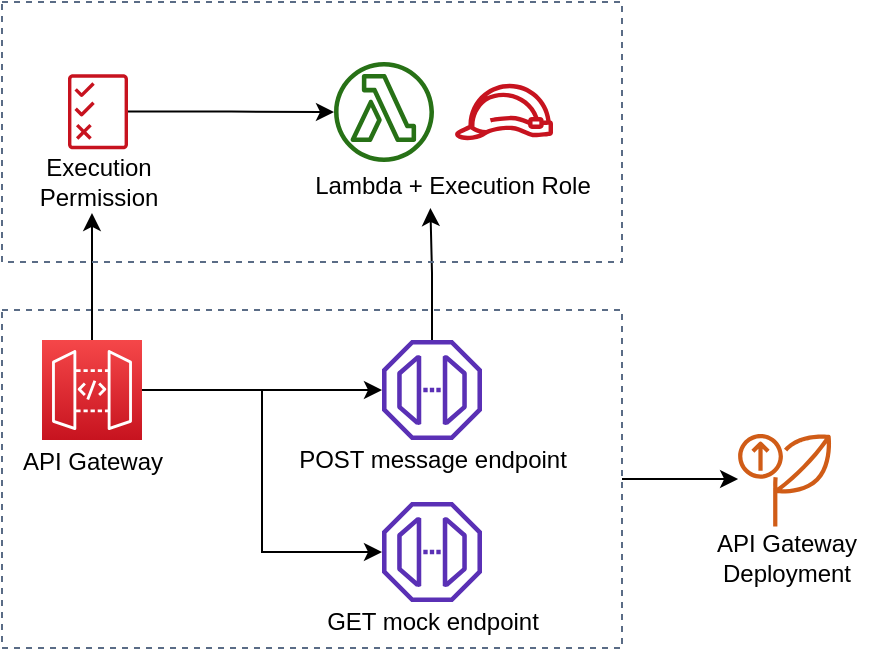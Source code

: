 <mxfile version="14.1.8" type="device"><diagram id="VrJSyCtyyk0UYBWMlAai" name="Page-1"><mxGraphModel dx="1086" dy="806" grid="1" gridSize="10" guides="1" tooltips="1" connect="1" arrows="1" fold="1" page="1" pageScale="1" pageWidth="850" pageHeight="1100" background="none" math="0" shadow="0"><root><mxCell id="0"/><mxCell id="1" parent="0"/><mxCell id="ybQdrT7jCpmoqvzeCFG0-7" value="" style="group" parent="1" vertex="1" connectable="0"><mxGeometry x="517" y="404.78" width="90" height="78.44" as="geometry"/></mxCell><mxCell id="ybQdrT7jCpmoqvzeCFG0-2" value="" style="outlineConnect=0;fontColor=#232F3E;gradientColor=none;fillColor=#D05C17;strokeColor=none;dashed=0;verticalLabelPosition=bottom;verticalAlign=top;align=center;html=1;fontSize=12;fontStyle=0;aspect=fixed;pointerEvents=1;shape=mxgraph.aws4.deployment;" parent="ybQdrT7jCpmoqvzeCFG0-7" vertex="1"><mxGeometry x="20" width="50" height="47.44" as="geometry"/></mxCell><mxCell id="ybQdrT7jCpmoqvzeCFG0-6" value="API Gateway&lt;br&gt;Deployment" style="text;html=1;resizable=0;autosize=1;align=center;verticalAlign=middle;points=[];fillColor=none;strokeColor=none;rounded=0;" parent="ybQdrT7jCpmoqvzeCFG0-7" vertex="1"><mxGeometry y="48.44" width="90" height="30" as="geometry"/></mxCell><mxCell id="ybQdrT7jCpmoqvzeCFG0-9" value="" style="group" parent="1" vertex="1" connectable="0"><mxGeometry x="170" y="359" width="90" height="71" as="geometry"/></mxCell><mxCell id="ybQdrT7jCpmoqvzeCFG0-1" value="" style="outlineConnect=0;fontColor=#232F3E;gradientColor=#F54749;gradientDirection=north;fillColor=#C7131F;strokeColor=#ffffff;dashed=0;verticalLabelPosition=bottom;verticalAlign=top;align=center;html=1;fontSize=12;fontStyle=0;aspect=fixed;shape=mxgraph.aws4.resourceIcon;resIcon=mxgraph.aws4.api_gateway;" parent="ybQdrT7jCpmoqvzeCFG0-9" vertex="1"><mxGeometry x="20" width="50" height="50" as="geometry"/></mxCell><mxCell id="ybQdrT7jCpmoqvzeCFG0-8" value="API Gateway" style="text;html=1;resizable=0;autosize=1;align=center;verticalAlign=middle;points=[];fillColor=none;strokeColor=none;rounded=0;" parent="ybQdrT7jCpmoqvzeCFG0-9" vertex="1"><mxGeometry y="51" width="90" height="20" as="geometry"/></mxCell><mxCell id="ybQdrT7jCpmoqvzeCFG0-13" value="" style="group" parent="1" vertex="1" connectable="0"><mxGeometry x="310" y="359" width="170" height="160" as="geometry"/></mxCell><mxCell id="ybQdrT7jCpmoqvzeCFG0-11" value="POST message endpoint" style="text;html=1;resizable=0;autosize=1;align=center;verticalAlign=middle;points=[];fillColor=none;strokeColor=none;rounded=0;" parent="ybQdrT7jCpmoqvzeCFG0-13" vertex="1"><mxGeometry y="50" width="150" height="20" as="geometry"/></mxCell><mxCell id="ybQdrT7jCpmoqvzeCFG0-12" value="" style="outlineConnect=0;fontColor=#232F3E;gradientColor=none;fillColor=#5A30B5;strokeColor=none;dashed=0;verticalLabelPosition=bottom;verticalAlign=top;align=center;html=1;fontSize=12;fontStyle=0;aspect=fixed;pointerEvents=1;shape=mxgraph.aws4.endpoint;" parent="ybQdrT7jCpmoqvzeCFG0-13" vertex="1"><mxGeometry x="50" width="50" height="50" as="geometry"/></mxCell><mxCell id="ybQdrT7jCpmoqvzeCFG0-41" value="" style="fillColor=none;strokeColor=#5A6C86;dashed=1;verticalAlign=top;fontStyle=0;fontColor=#5A6C86;" parent="ybQdrT7jCpmoqvzeCFG0-13" vertex="1"><mxGeometry x="-140" y="-15" width="310" height="169" as="geometry"/></mxCell><mxCell id="ybQdrT7jCpmoqvzeCFG0-14" value="" style="group" parent="1" vertex="1" connectable="0"><mxGeometry x="325" y="440" width="120" height="70" as="geometry"/></mxCell><mxCell id="ybQdrT7jCpmoqvzeCFG0-5" value="" style="outlineConnect=0;fontColor=#232F3E;gradientColor=none;fillColor=#5A30B5;strokeColor=none;dashed=0;verticalLabelPosition=bottom;verticalAlign=top;align=center;html=1;fontSize=12;fontStyle=0;aspect=fixed;pointerEvents=1;shape=mxgraph.aws4.endpoint;" parent="ybQdrT7jCpmoqvzeCFG0-14" vertex="1"><mxGeometry x="35" width="50" height="50" as="geometry"/></mxCell><mxCell id="ybQdrT7jCpmoqvzeCFG0-10" value="GET mock endpoint" style="text;html=1;resizable=0;autosize=1;align=center;verticalAlign=middle;points=[];fillColor=none;strokeColor=none;rounded=0;" parent="ybQdrT7jCpmoqvzeCFG0-14" vertex="1"><mxGeometry y="50" width="120" height="20" as="geometry"/></mxCell><mxCell id="ybQdrT7jCpmoqvzeCFG0-35" style="edgeStyle=orthogonalEdgeStyle;rounded=0;orthogonalLoop=1;jettySize=auto;html=1;entryX=0.457;entryY=1.025;entryDx=0;entryDy=0;entryPerimeter=0;" parent="1" source="ybQdrT7jCpmoqvzeCFG0-1" target="ybQdrT7jCpmoqvzeCFG0-20" edge="1"><mxGeometry relative="1" as="geometry"/></mxCell><mxCell id="ybQdrT7jCpmoqvzeCFG0-36" style="edgeStyle=orthogonalEdgeStyle;rounded=0;orthogonalLoop=1;jettySize=auto;html=1;" parent="1" source="ybQdrT7jCpmoqvzeCFG0-1" target="ybQdrT7jCpmoqvzeCFG0-12" edge="1"><mxGeometry relative="1" as="geometry"/></mxCell><mxCell id="ybQdrT7jCpmoqvzeCFG0-37" style="edgeStyle=orthogonalEdgeStyle;rounded=0;orthogonalLoop=1;jettySize=auto;html=1;" parent="1" source="ybQdrT7jCpmoqvzeCFG0-1" target="ybQdrT7jCpmoqvzeCFG0-5" edge="1"><mxGeometry relative="1" as="geometry"><Array as="points"><mxPoint x="300" y="384"/><mxPoint x="300" y="465"/></Array></mxGeometry></mxCell><mxCell id="ybQdrT7jCpmoqvzeCFG0-39" style="edgeStyle=orthogonalEdgeStyle;rounded=0;orthogonalLoop=1;jettySize=auto;html=1;entryX=0.428;entryY=1.044;entryDx=0;entryDy=0;entryPerimeter=0;" parent="1" source="ybQdrT7jCpmoqvzeCFG0-12" target="ybQdrT7jCpmoqvzeCFG0-16" edge="1"><mxGeometry relative="1" as="geometry"/></mxCell><mxCell id="ybQdrT7jCpmoqvzeCFG0-49" style="edgeStyle=orthogonalEdgeStyle;rounded=0;orthogonalLoop=1;jettySize=auto;html=1;" parent="1" edge="1"><mxGeometry x="480" y="380" as="geometry"><mxPoint x="543" y="434.833" as="sourcePoint"/></mxGeometry></mxCell><mxCell id="ybQdrT7jCpmoqvzeCFG0-51" style="edgeStyle=orthogonalEdgeStyle;rounded=0;orthogonalLoop=1;jettySize=auto;html=1;" parent="1" source="ybQdrT7jCpmoqvzeCFG0-41" target="ybQdrT7jCpmoqvzeCFG0-2" edge="1"><mxGeometry relative="1" as="geometry"/></mxCell><mxCell id="ybQdrT7jCpmoqvzeCFG0-23" value="" style="fillColor=none;strokeColor=#5A6C86;dashed=1;verticalAlign=top;fontStyle=0;fontColor=#5A6C86;" parent="1" vertex="1"><mxGeometry x="170" y="190" width="310" height="130" as="geometry"/></mxCell><mxCell id="ybQdrT7jCpmoqvzeCFG0-21" value="" style="group" parent="1" vertex="1" connectable="0"><mxGeometry x="183" y="226" width="70" height="68.74" as="geometry"/></mxCell><mxCell id="ybQdrT7jCpmoqvzeCFG0-18" value="" style="outlineConnect=0;fontColor=#232F3E;gradientColor=none;fillColor=#C7131F;strokeColor=none;dashed=0;verticalLabelPosition=bottom;verticalAlign=top;align=center;html=1;fontSize=12;fontStyle=0;aspect=fixed;pointerEvents=1;shape=mxgraph.aws4.permissions;" parent="ybQdrT7jCpmoqvzeCFG0-21" vertex="1"><mxGeometry x="20" width="30" height="37.74" as="geometry"/></mxCell><mxCell id="ybQdrT7jCpmoqvzeCFG0-20" value="Execution&lt;br&gt;Permission" style="text;html=1;resizable=0;autosize=1;align=center;verticalAlign=middle;points=[];fillColor=none;strokeColor=none;rounded=0;" parent="ybQdrT7jCpmoqvzeCFG0-21" vertex="1"><mxGeometry y="38.74" width="70" height="30" as="geometry"/></mxCell><mxCell id="ybQdrT7jCpmoqvzeCFG0-24" value="" style="group" parent="1" vertex="1" connectable="0"><mxGeometry x="320" y="220" width="150" height="72.12" as="geometry"/></mxCell><mxCell id="knE5Spy5o__gSJGZ7oY4-8" value="" style="outlineConnect=0;fontColor=#232F3E;gradientColor=none;fillColor=#C7131F;strokeColor=none;dashed=0;verticalLabelPosition=bottom;verticalAlign=top;align=center;html=1;fontSize=12;fontStyle=0;aspect=fixed;pointerEvents=1;shape=mxgraph.aws4.role;" parent="ybQdrT7jCpmoqvzeCFG0-24" vertex="1"><mxGeometry x="76" y="10.9" width="50" height="28.21" as="geometry"/></mxCell><mxCell id="ybQdrT7jCpmoqvzeCFG0-4" value="" style="outlineConnect=0;fontColor=#232F3E;gradientColor=none;fillColor=#277116;strokeColor=none;dashed=0;verticalLabelPosition=bottom;verticalAlign=top;align=center;html=1;fontSize=12;fontStyle=0;aspect=fixed;pointerEvents=1;shape=mxgraph.aws4.lambda_function;" parent="ybQdrT7jCpmoqvzeCFG0-24" vertex="1"><mxGeometry x="16" width="50" height="50" as="geometry"/></mxCell><mxCell id="ybQdrT7jCpmoqvzeCFG0-16" value="Lambda + Execution Role" style="text;html=1;resizable=0;autosize=1;align=center;verticalAlign=middle;points=[];fillColor=none;strokeColor=none;rounded=0;" parent="ybQdrT7jCpmoqvzeCFG0-24" vertex="1"><mxGeometry y="52.12" width="150" height="20" as="geometry"/></mxCell><mxCell id="ybQdrT7jCpmoqvzeCFG0-31" style="edgeStyle=orthogonalEdgeStyle;rounded=0;orthogonalLoop=1;jettySize=auto;html=1;" parent="1" source="ybQdrT7jCpmoqvzeCFG0-18" target="ybQdrT7jCpmoqvzeCFG0-4" edge="1"><mxGeometry x="170" y="190" as="geometry"/></mxCell></root></mxGraphModel></diagram></mxfile>